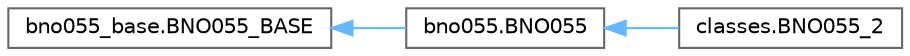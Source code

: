 digraph "Graphical Class Hierarchy"
{
 // LATEX_PDF_SIZE
  bgcolor="transparent";
  edge [fontname=Helvetica,fontsize=10,labelfontname=Helvetica,labelfontsize=10];
  node [fontname=Helvetica,fontsize=10,shape=box,height=0.2,width=0.4];
  rankdir="LR";
  Node0 [id="Node000000",label="bno055_base.BNO055_BASE",height=0.2,width=0.4,color="grey40", fillcolor="white", style="filled",URL="$classbno055__base_1_1_b_n_o055___b_a_s_e.html",tooltip=" "];
  Node0 -> Node1 [id="edge1_Node000000_Node000001",dir="back",color="steelblue1",style="solid",tooltip=" "];
  Node1 [id="Node000001",label="bno055.BNO055",height=0.2,width=0.4,color="grey40", fillcolor="white", style="filled",URL="$classbno055_1_1_b_n_o055.html",tooltip=" "];
  Node1 -> Node2 [id="edge2_Node000001_Node000002",dir="back",color="steelblue1",style="solid",tooltip=" "];
  Node2 [id="Node000002",label="classes.BNO055_2",height=0.2,width=0.4,color="grey40", fillcolor="white", style="filled",URL="$classclasses_1_1_b_n_o055__2.html",tooltip=" "];
}
